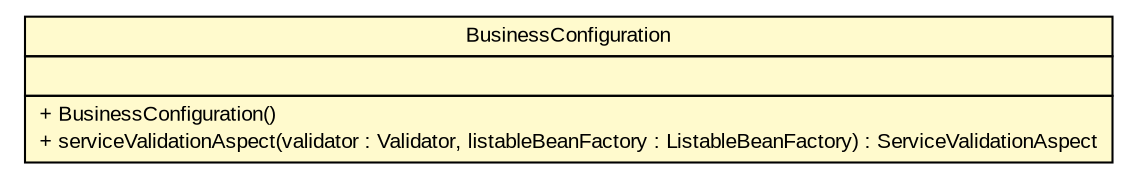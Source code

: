 #!/usr/local/bin/dot
#
# Class diagram 
# Generated by UMLGraph version R5_6 (http://www.umlgraph.org/)
#

digraph G {
	edge [fontname="arial",fontsize=10,labelfontname="arial",labelfontsize=10];
	node [fontname="arial",fontsize=10,shape=plaintext];
	nodesep=0.25;
	ranksep=0.5;
	// br.gov.to.sefaz.business.configuration.BusinessConfiguration
	c113 [label=<<table title="br.gov.to.sefaz.business.configuration.BusinessConfiguration" border="0" cellborder="1" cellspacing="0" cellpadding="2" port="p" bgcolor="lemonChiffon" href="./BusinessConfiguration.html">
		<tr><td><table border="0" cellspacing="0" cellpadding="1">
<tr><td align="center" balign="center"> BusinessConfiguration </td></tr>
		</table></td></tr>
		<tr><td><table border="0" cellspacing="0" cellpadding="1">
<tr><td align="left" balign="left">  </td></tr>
		</table></td></tr>
		<tr><td><table border="0" cellspacing="0" cellpadding="1">
<tr><td align="left" balign="left"> + BusinessConfiguration() </td></tr>
<tr><td align="left" balign="left"> + serviceValidationAspect(validator : Validator, listableBeanFactory : ListableBeanFactory) : ServiceValidationAspect </td></tr>
		</table></td></tr>
		</table>>, URL="./BusinessConfiguration.html", fontname="arial", fontcolor="black", fontsize=10.0];
}

